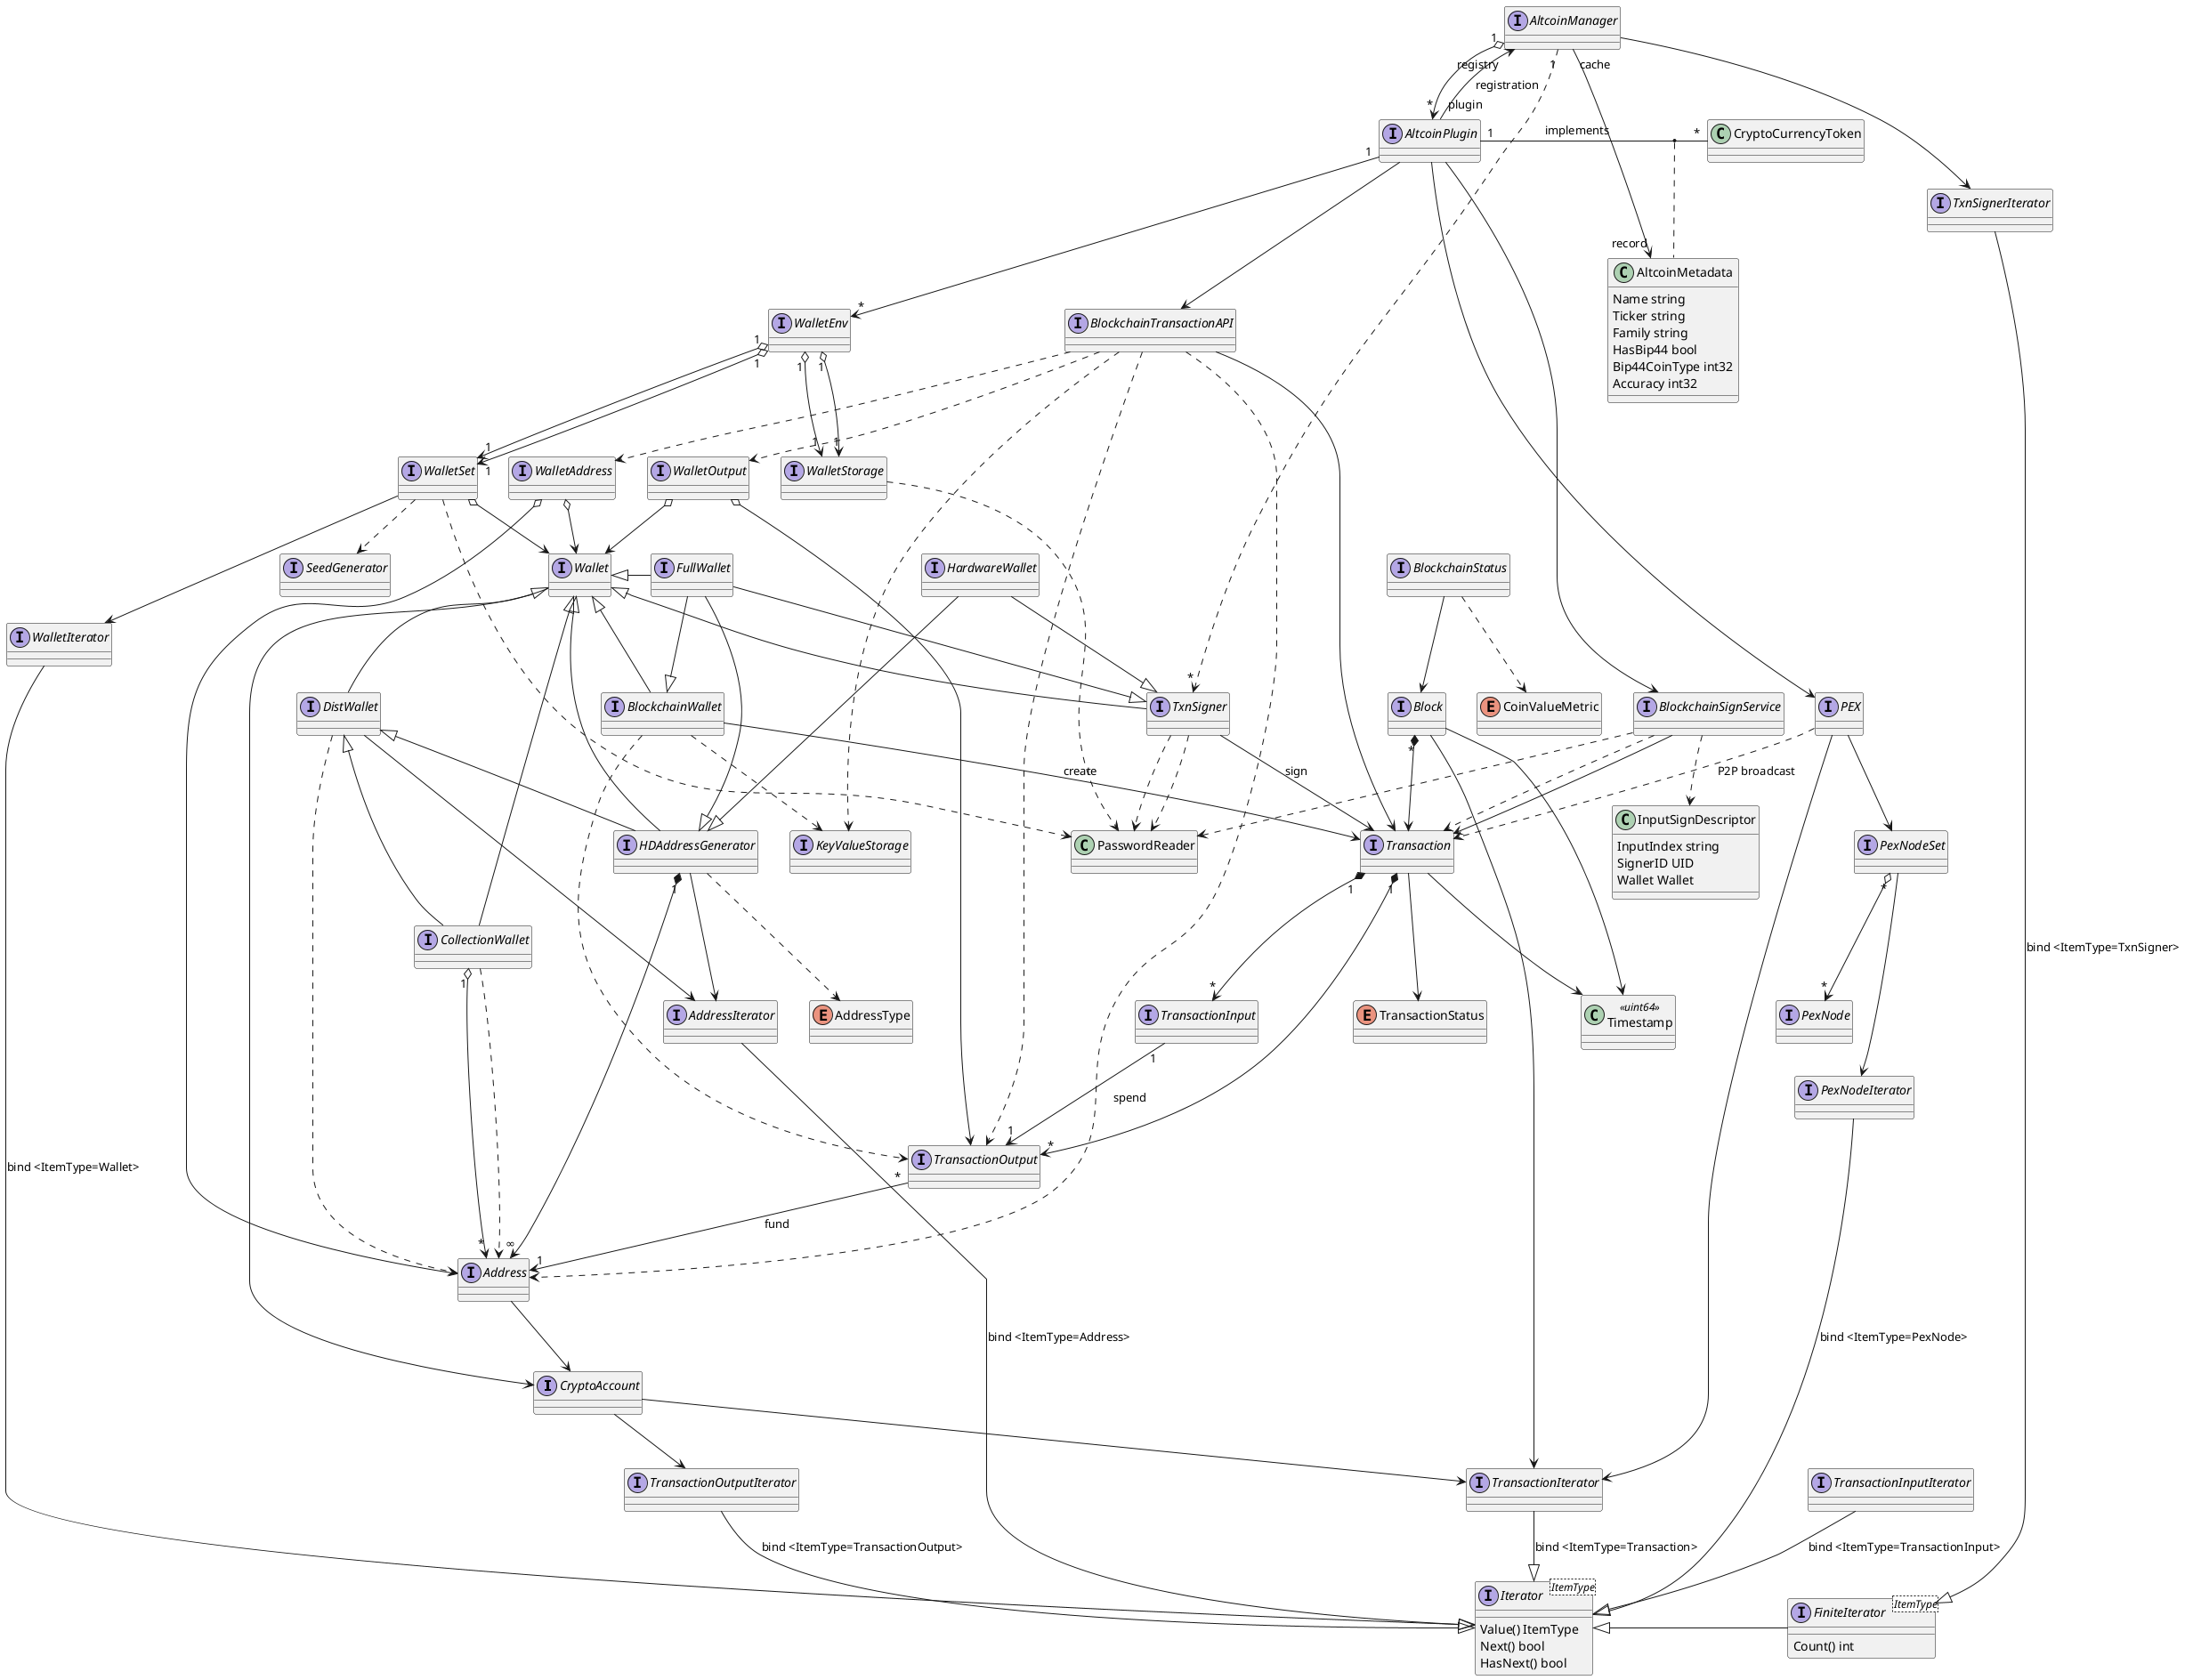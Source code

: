 
@startuml
skinparam ClassBorderColor<< CryptoCurrencyToken >> Black
skinparam ClassBackgroundColor<< CryptoCurrencyToken >> White


interface CryptoAccount
interface Address
interface Iterator<ItemType>
interface FiniteIterator<ItemType>
interface AddressIterator
interface TxnSigner
interface TxnSignerIterator
class Timestamp <<uint64>>
enum TransactionStatus
interface Transaction
interface TransactionIterator
interface TransactionInput
interface TransactionInputIterator
interface TransactionOutput
interface TransactionOutputIterator
interface Block
interface AltcoinPlugin
interface AltcoinManager
enum CoinValueMetric
interface BlockchainStatus
interface PEX
interface PexNodeIterator
interface PexNodeSet
interface PexNode
interface KeyValueStorage
interface WalletSet
interface WalletStorage
interface WalletIterator
enum AddressType
interface Wallet
interface DistWallet
interface HDAddressGenerator
interface HardwareWallet
interface CollectionWallet
interface BlockchainWallet
interface FullWallet
interface SeedGenerator
interface WalletEnv
interface BlockchainTransactionAPI
interface BlockchainSignService
interface WalletOutput
interface WalletAddress

TxnSignerIterator --|> FiniteIterator : bind <ItemType=TxnSigner>
AddressIterator --|> Iterator : bind <ItemType=Address>
TransactionInputIterator --|> Iterator : bind <ItemType=TransactionInput>
TransactionOutputIterator --|> Iterator : bind <ItemType=TransactionOutput>
TransactionIterator --|> Iterator : bind <ItemType=Transaction>
PexNodeIterator --|> Iterator : bind <ItemType=PexNode>
WalletIterator --|> Iterator : bind <ItemType=Wallet>

class AltcoinMetadata {
	Name string
	Ticker string
	Family string
	HasBip44 bool
	Bip44CoinType int32
	Accuracy int32
}

class InputSignDescriptor {
	InputIndex string
	SignerID UID
	Wallet Wallet
}

CryptoAccount --> TransactionOutputIterator
CryptoAccount --> TransactionIterator

Address --> CryptoAccount
Wallet --> CryptoAccount

TxnSigner --> Transaction : sign
TxnSigner ..> PasswordReader

Iterator : Value() ItemType
Iterator : Next() bool
Iterator : HasNext() bool

FiniteIterator : Count() int

Iterator <|- FiniteIterator

Transaction --> Timestamp
Transaction --> TransactionStatus
Transaction "1" *--> "*" TransactionInput
Transaction "1" *--> "*" TransactionOutput

TransactionInput "1" --> "1" TransactionOutput : spend

TransactionOutput "*" --> "1" Address : fund

Block "*" *--> Transaction
Block --> Timestamp
Block --> TransactionIterator

class CryptoCurrencyToken

AltcoinPlugin "1" - "*" CryptoCurrencyToken : implements
AltcoinManager "registry" <-- "plugin" AltcoinPlugin : registration
AltcoinPlugin "1" --> "*" WalletEnv
AltcoinPlugin --> PEX

(AltcoinPlugin, CryptoCurrencyToken) .. AltcoinMetadata

AltcoinManager "1" o--> "*" AltcoinPlugin
AltcoinManager "cache" --> "record" AltcoinMetadata

BlockchainStatus --> Block
BlockchainStatus ..> CoinValueMetric

PEX --> TransactionIterator
PEX --> PexNodeSet
PEX ..> Transaction : P2P broadcast

PexNodeSet --> PexNodeIterator
PexNodeSet "*" o--> "*" PexNode

WalletSet --> WalletIterator
WalletSet o--> Wallet
WalletSet ..> PasswordReader

WalletStorage ..> PasswordReader

AltcoinPlugin --> BlockchainTransactionAPI
AltcoinPlugin --> BlockchainSignService

FullWallet -|> Wallet
FullWallet --|> HDAddressGenerator
FullWallet --|> TxnSigner
FullWallet --|> BlockchainWallet
HardwareWallet --|> TxnSigner
HardwareWallet --|> HDAddressGenerator
Wallet <|-- DistWallet
Wallet <|-- CollectionWallet
Wallet <|-- HDAddressGenerator
Wallet <|-- TxnSigner
Wallet <|-- BlockchainWallet
DistWallet <|-- CollectionWallet
DistWallet <|-- HDAddressGenerator

CollectionWallet "1" o--> "*" Address
HDAddressGenerator "1" *--> "∞" Address

TxnSigner ..> PasswordReader
BlockchainWallet ..> KeyValueStorage
BlockchainWallet ..> TransactionOutput
BlockchainWallet --> Transaction : create
AltcoinManager "1" ..> "*" TxnSigner
DistWallet ..> Address
DistWallet --> AddressIterator
CollectionWallet ..> Address
HDAddressGenerator ..> AddressType
HDAddressGenerator --> AddressIterator

AltcoinManager --> TxnSignerIterator

WalletEnv "1" o--> "1" WalletStorage
WalletEnv "1" o--> "1" WalletSet
WalletSet ..> SeedGenerator

BlockchainTransactionAPI ..> WalletAddress
BlockchainTransactionAPI ..> TransactionOutput
BlockchainTransactionAPI ..> WalletOutput
BlockchainTransactionAPI ..> Address
BlockchainTransactionAPI ..> KeyValueStorage
BlockchainTransactionAPI --> Transaction

BlockchainSignService ..> Transaction
BlockchainSignService ..> InputSignDescriptor
BlockchainSignService ..> PasswordReader
BlockchainSignService --> Transaction

WalletOutput o--> Wallet
WalletOutput o--> TransactionOutput

WalletEnv "1" o--> "1" WalletStorage
WalletEnv "1" o--> "1" WalletSet

WalletAddress o--> Wallet
WalletAddress o--> Address
@enduml

